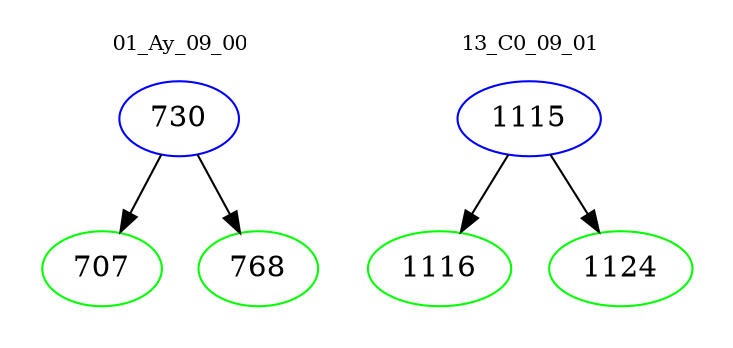 digraph{
subgraph cluster_0 {
color = white
label = "01_Ay_09_00";
fontsize=10;
T0_730 [label="730", color="blue"]
T0_730 -> T0_707 [color="black"]
T0_707 [label="707", color="green"]
T0_730 -> T0_768 [color="black"]
T0_768 [label="768", color="green"]
}
subgraph cluster_1 {
color = white
label = "13_C0_09_01";
fontsize=10;
T1_1115 [label="1115", color="blue"]
T1_1115 -> T1_1116 [color="black"]
T1_1116 [label="1116", color="green"]
T1_1115 -> T1_1124 [color="black"]
T1_1124 [label="1124", color="green"]
}
}
